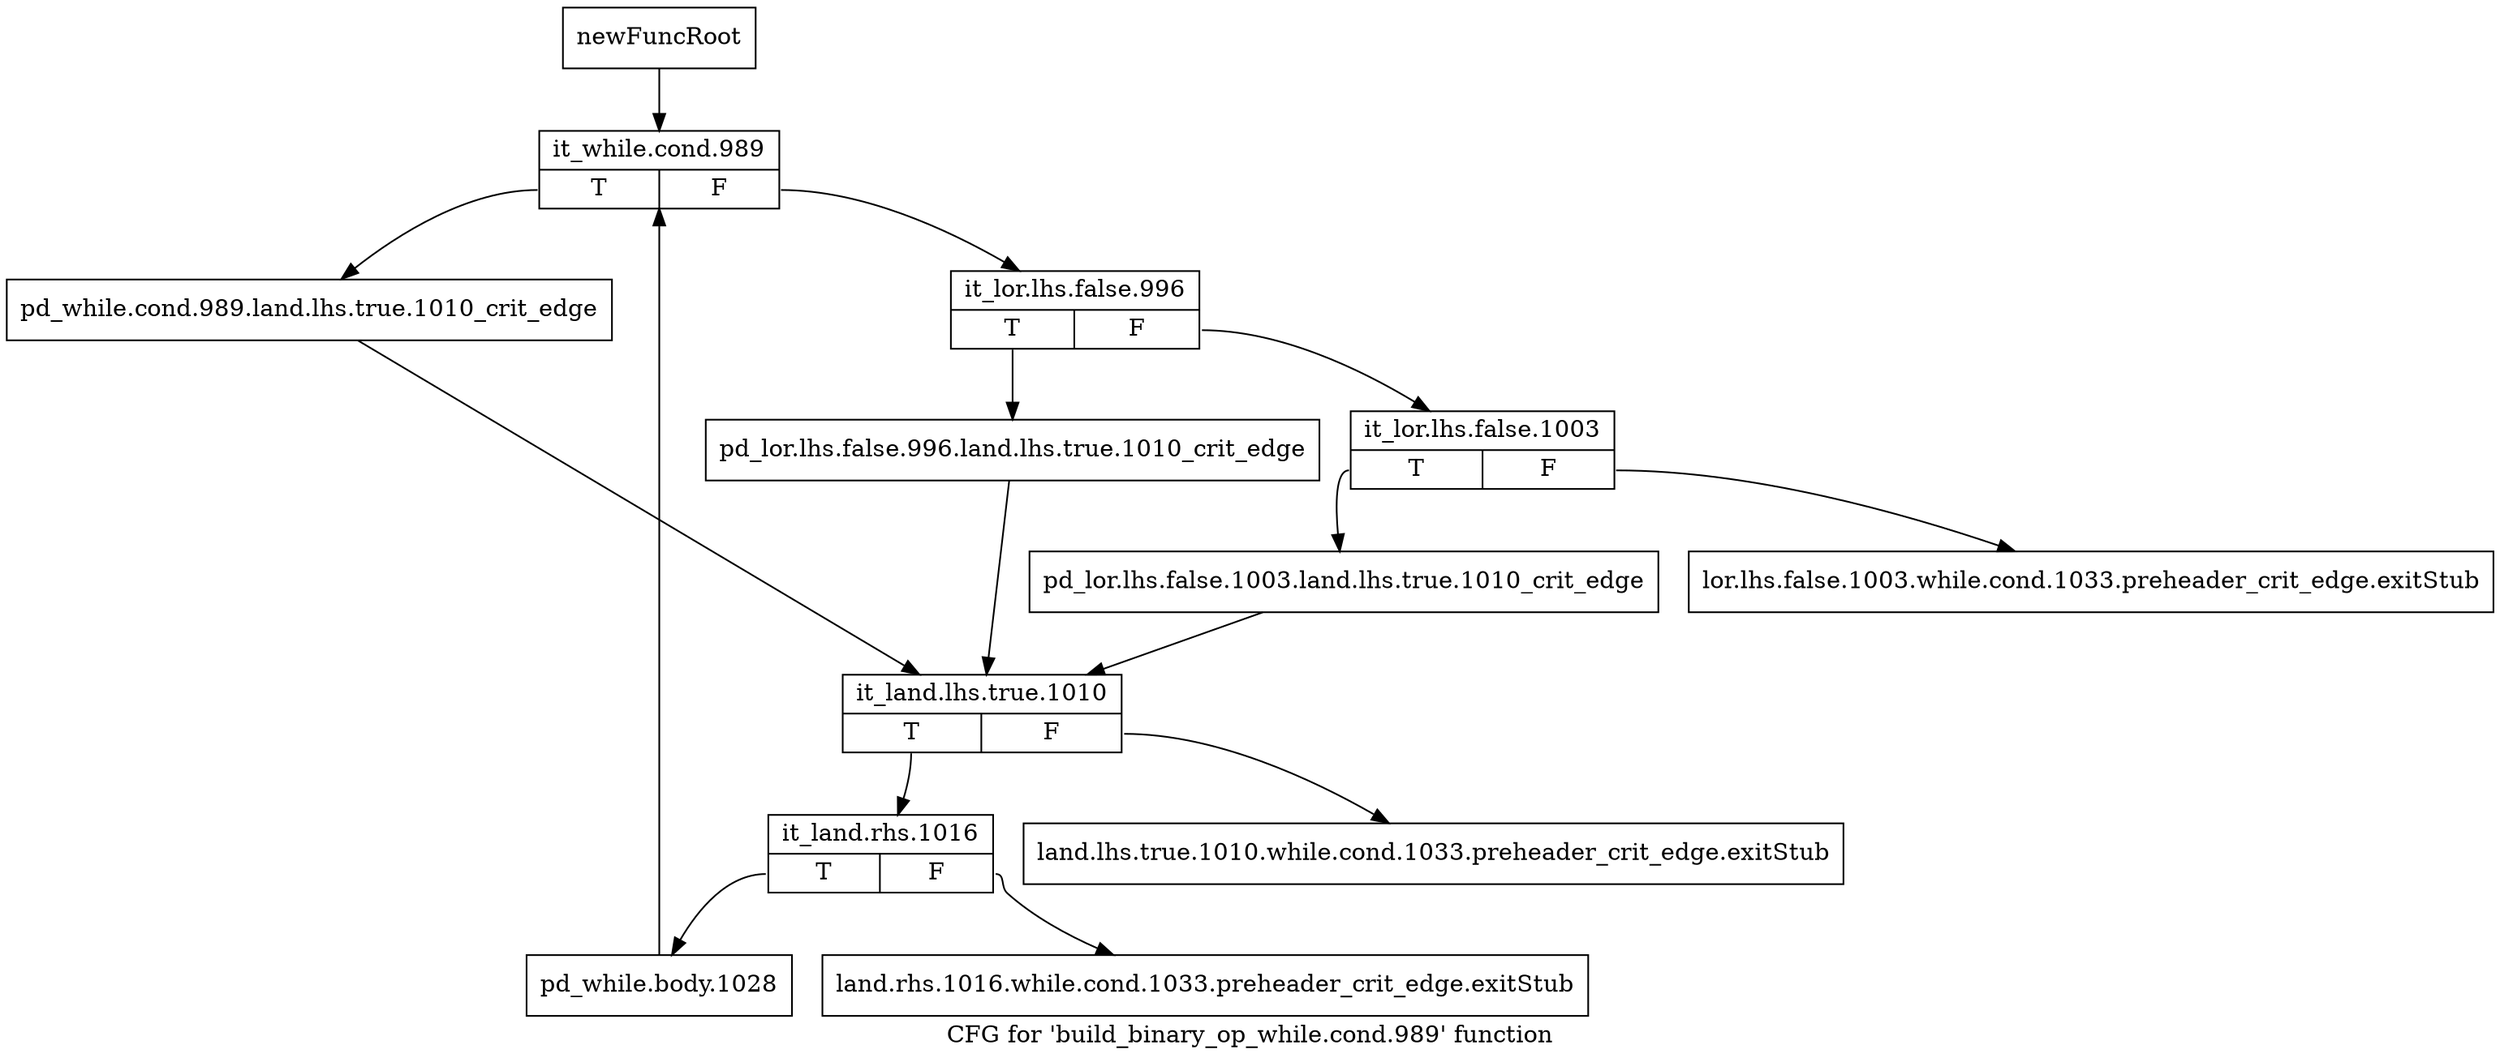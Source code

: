 digraph "CFG for 'build_binary_op_while.cond.989' function" {
	label="CFG for 'build_binary_op_while.cond.989' function";

	Node0xa055690 [shape=record,label="{newFuncRoot}"];
	Node0xa055690 -> Node0xa0557d0;
	Node0xa0556e0 [shape=record,label="{lor.lhs.false.1003.while.cond.1033.preheader_crit_edge.exitStub}"];
	Node0xa055730 [shape=record,label="{land.lhs.true.1010.while.cond.1033.preheader_crit_edge.exitStub}"];
	Node0xa055780 [shape=record,label="{land.rhs.1016.while.cond.1033.preheader_crit_edge.exitStub}"];
	Node0xa0557d0 [shape=record,label="{it_while.cond.989|{<s0>T|<s1>F}}"];
	Node0xa0557d0:s0 -> Node0xa055960;
	Node0xa0557d0:s1 -> Node0xa055820;
	Node0xa055820 [shape=record,label="{it_lor.lhs.false.996|{<s0>T|<s1>F}}"];
	Node0xa055820:s0 -> Node0xa055910;
	Node0xa055820:s1 -> Node0xa055870;
	Node0xa055870 [shape=record,label="{it_lor.lhs.false.1003|{<s0>T|<s1>F}}"];
	Node0xa055870:s0 -> Node0xa0558c0;
	Node0xa055870:s1 -> Node0xa0556e0;
	Node0xa0558c0 [shape=record,label="{pd_lor.lhs.false.1003.land.lhs.true.1010_crit_edge}"];
	Node0xa0558c0 -> Node0xa0559b0;
	Node0xa055910 [shape=record,label="{pd_lor.lhs.false.996.land.lhs.true.1010_crit_edge}"];
	Node0xa055910 -> Node0xa0559b0;
	Node0xa055960 [shape=record,label="{pd_while.cond.989.land.lhs.true.1010_crit_edge}"];
	Node0xa055960 -> Node0xa0559b0;
	Node0xa0559b0 [shape=record,label="{it_land.lhs.true.1010|{<s0>T|<s1>F}}"];
	Node0xa0559b0:s0 -> Node0xa055a00;
	Node0xa0559b0:s1 -> Node0xa055730;
	Node0xa055a00 [shape=record,label="{it_land.rhs.1016|{<s0>T|<s1>F}}"];
	Node0xa055a00:s0 -> Node0xa055a50;
	Node0xa055a00:s1 -> Node0xa055780;
	Node0xa055a50 [shape=record,label="{pd_while.body.1028}"];
	Node0xa055a50 -> Node0xa0557d0;
}
